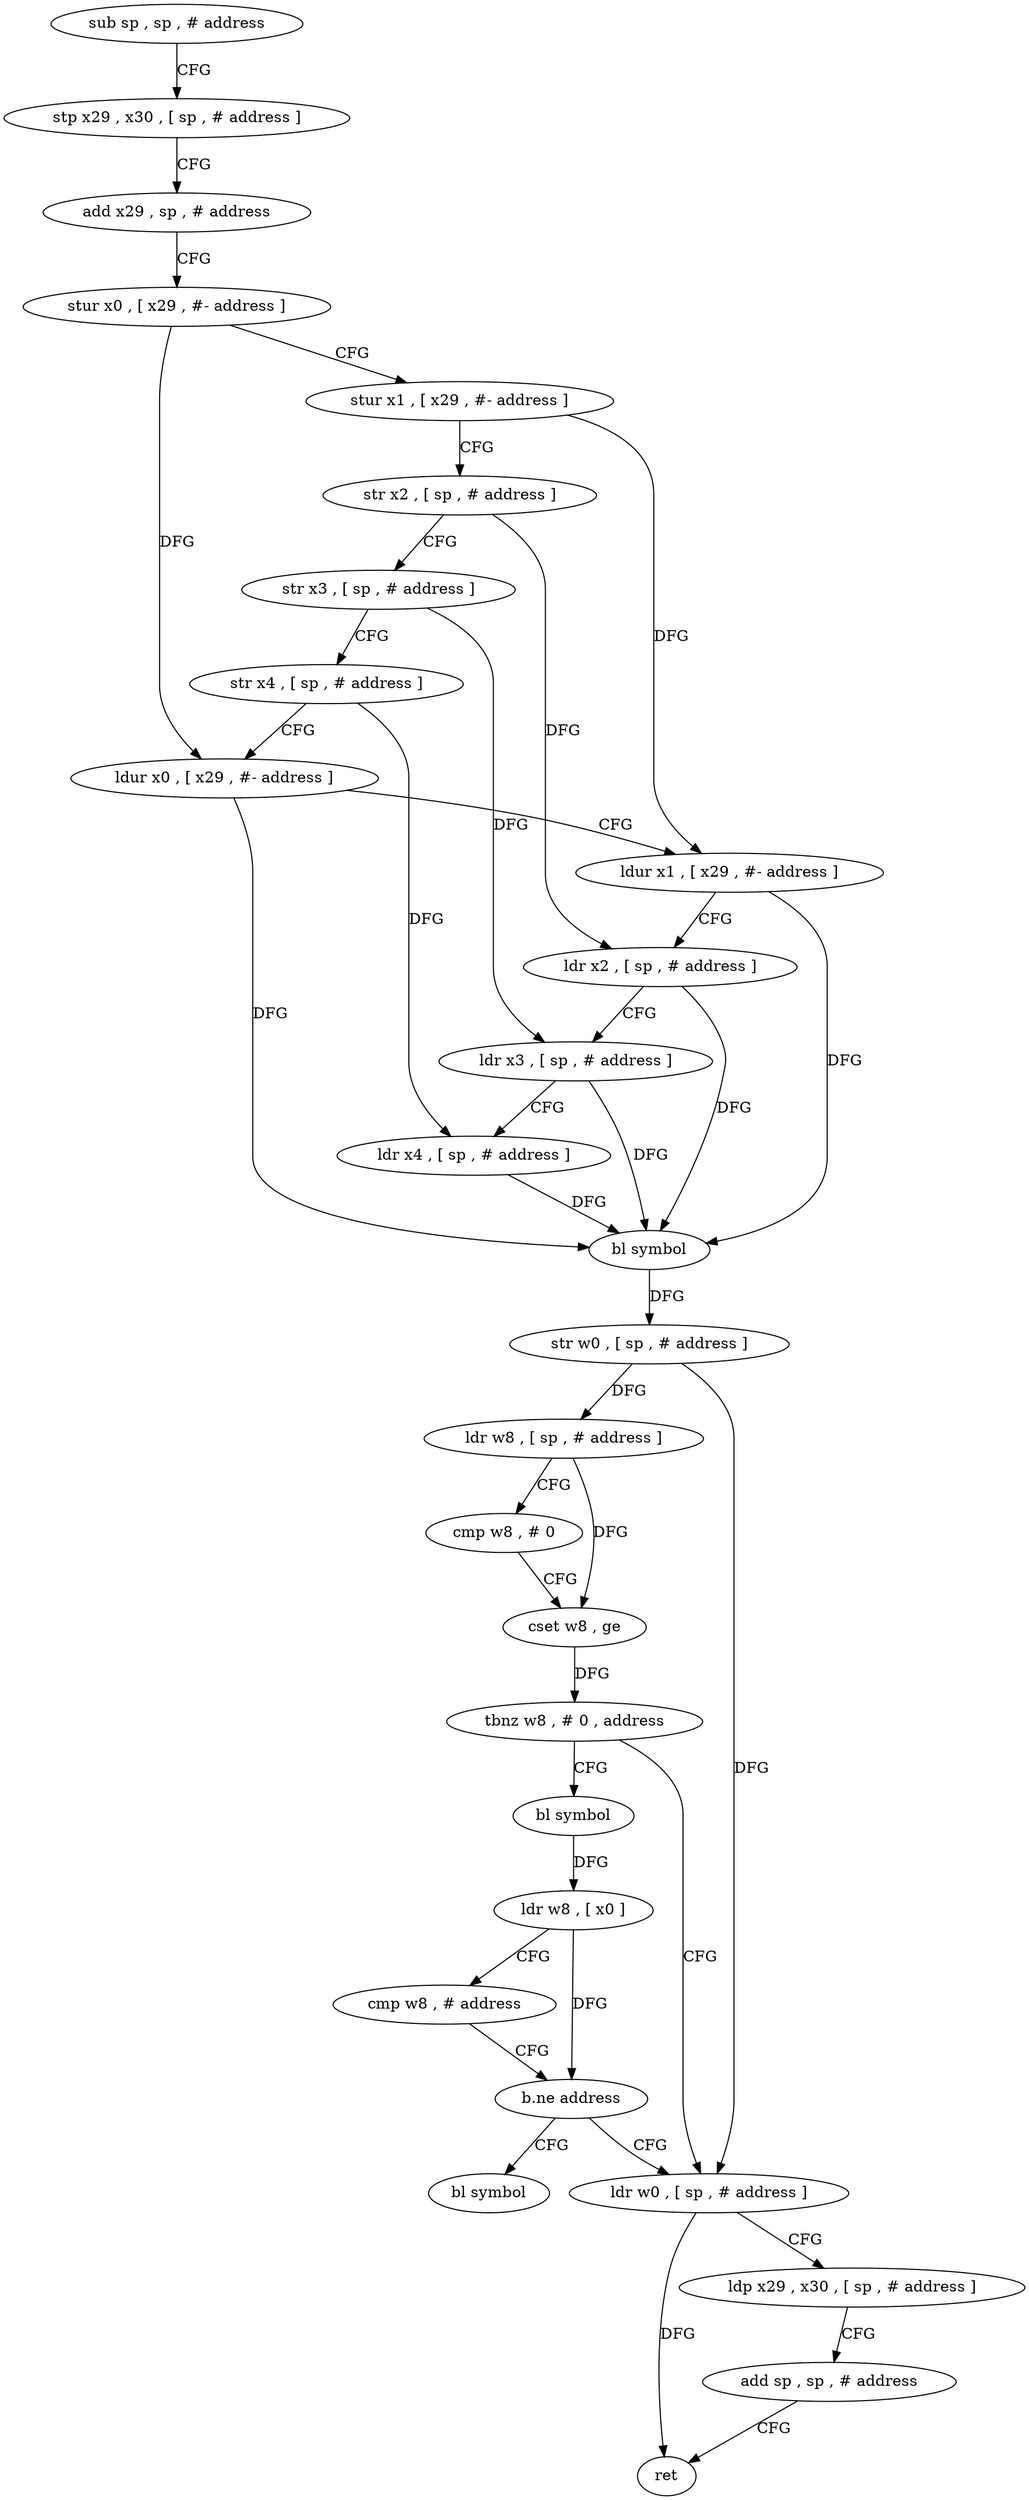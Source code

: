 digraph "func" {
"4318616" [label = "sub sp , sp , # address" ]
"4318620" [label = "stp x29 , x30 , [ sp , # address ]" ]
"4318624" [label = "add x29 , sp , # address" ]
"4318628" [label = "stur x0 , [ x29 , #- address ]" ]
"4318632" [label = "stur x1 , [ x29 , #- address ]" ]
"4318636" [label = "str x2 , [ sp , # address ]" ]
"4318640" [label = "str x3 , [ sp , # address ]" ]
"4318644" [label = "str x4 , [ sp , # address ]" ]
"4318648" [label = "ldur x0 , [ x29 , #- address ]" ]
"4318652" [label = "ldur x1 , [ x29 , #- address ]" ]
"4318656" [label = "ldr x2 , [ sp , # address ]" ]
"4318660" [label = "ldr x3 , [ sp , # address ]" ]
"4318664" [label = "ldr x4 , [ sp , # address ]" ]
"4318668" [label = "bl symbol" ]
"4318672" [label = "str w0 , [ sp , # address ]" ]
"4318676" [label = "ldr w8 , [ sp , # address ]" ]
"4318680" [label = "cmp w8 , # 0" ]
"4318684" [label = "cset w8 , ge" ]
"4318688" [label = "tbnz w8 , # 0 , address" ]
"4318712" [label = "ldr w0 , [ sp , # address ]" ]
"4318692" [label = "bl symbol" ]
"4318716" [label = "ldp x29 , x30 , [ sp , # address ]" ]
"4318720" [label = "add sp , sp , # address" ]
"4318724" [label = "ret" ]
"4318696" [label = "ldr w8 , [ x0 ]" ]
"4318700" [label = "cmp w8 , # address" ]
"4318704" [label = "b.ne address" ]
"4318708" [label = "bl symbol" ]
"4318616" -> "4318620" [ label = "CFG" ]
"4318620" -> "4318624" [ label = "CFG" ]
"4318624" -> "4318628" [ label = "CFG" ]
"4318628" -> "4318632" [ label = "CFG" ]
"4318628" -> "4318648" [ label = "DFG" ]
"4318632" -> "4318636" [ label = "CFG" ]
"4318632" -> "4318652" [ label = "DFG" ]
"4318636" -> "4318640" [ label = "CFG" ]
"4318636" -> "4318656" [ label = "DFG" ]
"4318640" -> "4318644" [ label = "CFG" ]
"4318640" -> "4318660" [ label = "DFG" ]
"4318644" -> "4318648" [ label = "CFG" ]
"4318644" -> "4318664" [ label = "DFG" ]
"4318648" -> "4318652" [ label = "CFG" ]
"4318648" -> "4318668" [ label = "DFG" ]
"4318652" -> "4318656" [ label = "CFG" ]
"4318652" -> "4318668" [ label = "DFG" ]
"4318656" -> "4318660" [ label = "CFG" ]
"4318656" -> "4318668" [ label = "DFG" ]
"4318660" -> "4318664" [ label = "CFG" ]
"4318660" -> "4318668" [ label = "DFG" ]
"4318664" -> "4318668" [ label = "DFG" ]
"4318668" -> "4318672" [ label = "DFG" ]
"4318672" -> "4318676" [ label = "DFG" ]
"4318672" -> "4318712" [ label = "DFG" ]
"4318676" -> "4318680" [ label = "CFG" ]
"4318676" -> "4318684" [ label = "DFG" ]
"4318680" -> "4318684" [ label = "CFG" ]
"4318684" -> "4318688" [ label = "DFG" ]
"4318688" -> "4318712" [ label = "CFG" ]
"4318688" -> "4318692" [ label = "CFG" ]
"4318712" -> "4318716" [ label = "CFG" ]
"4318712" -> "4318724" [ label = "DFG" ]
"4318692" -> "4318696" [ label = "DFG" ]
"4318716" -> "4318720" [ label = "CFG" ]
"4318720" -> "4318724" [ label = "CFG" ]
"4318696" -> "4318700" [ label = "CFG" ]
"4318696" -> "4318704" [ label = "DFG" ]
"4318700" -> "4318704" [ label = "CFG" ]
"4318704" -> "4318712" [ label = "CFG" ]
"4318704" -> "4318708" [ label = "CFG" ]
}

